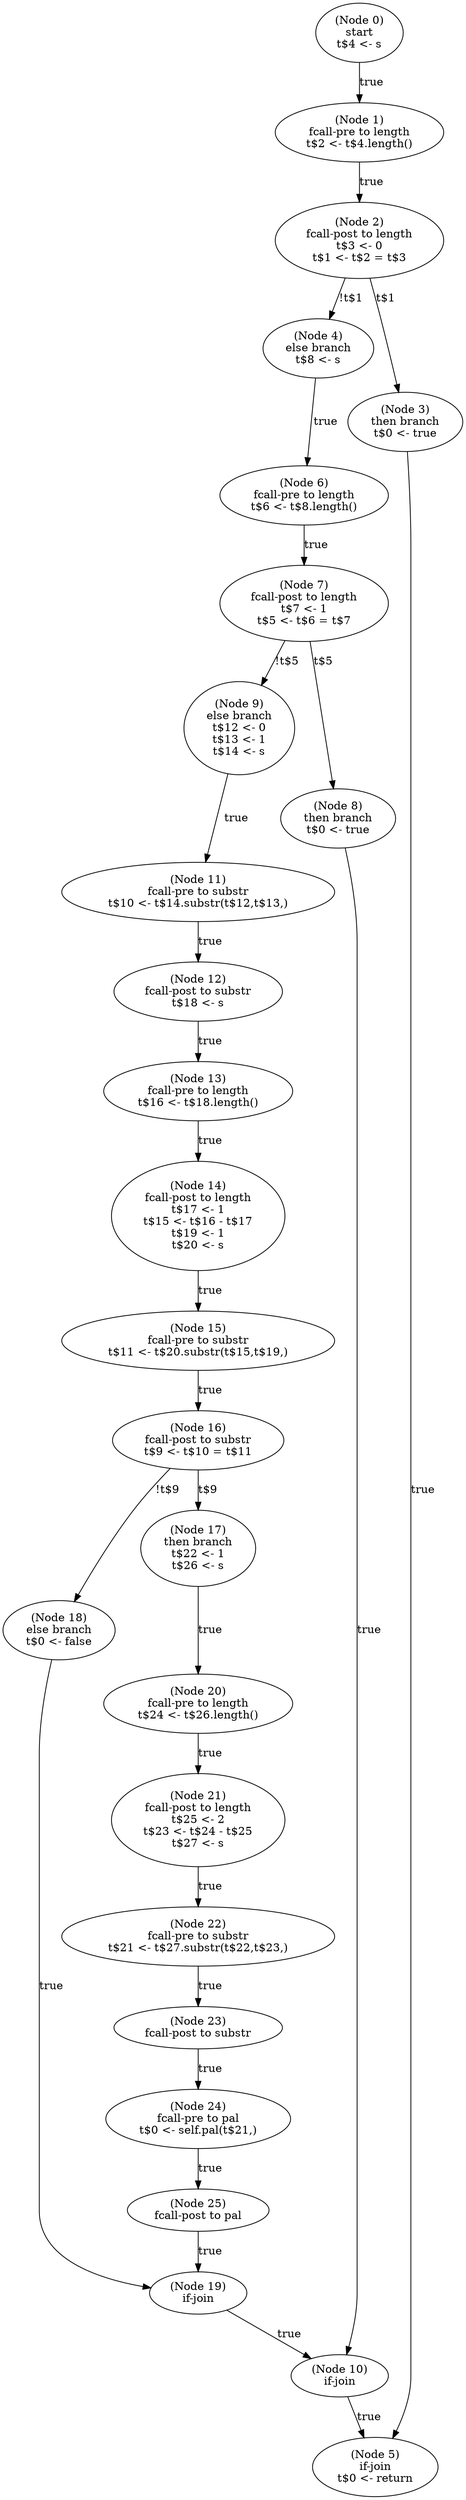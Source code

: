 digraph pal_pre {
  n0 [label="(Node 0)\nstart\nt$4 <- s\n"];
 n0 -> n1 [label="true"];
  n1 [label="(Node 1)\nfcall-pre to length\nt$2 <- t$4.length()\n"];
 n1 -> n2 [label="true"];
  n2 [label="(Node 2)\nfcall-post to length\nt$3 <- 0\nt$1 <- t$2 = t$3\n"];
 n2 -> n4 [label="!t$1"];
 n2 -> n3 [label="t$1"];
  n3 [label="(Node 3)\nthen branch\nt$0 <- true\n"];
 n3 -> n5 [label="true"];
  n4 [label="(Node 4)\nelse branch\nt$8 <- s\n"];
 n4 -> n6 [label="true"];
  n5 [label="(Node 5)\nif-join\nt$0 <- return\n"];
  n6 [label="(Node 6)\nfcall-pre to length\nt$6 <- t$8.length()\n"];
 n6 -> n7 [label="true"];
  n7 [label="(Node 7)\nfcall-post to length\nt$7 <- 1\nt$5 <- t$6 = t$7\n"];
 n7 -> n9 [label="!t$5"];
 n7 -> n8 [label="t$5"];
  n8 [label="(Node 8)\nthen branch\nt$0 <- true\n"];
 n8 -> n10 [label="true"];
  n9 [label="(Node 9)\nelse branch\nt$12 <- 0\nt$13 <- 1\nt$14 <- s\n"];
 n9 -> n11 [label="true"];
  n10 [label="(Node 10)\nif-join\n"];
 n10 -> n5 [label="true"];
  n11 [label="(Node 11)\nfcall-pre to substr\nt$10 <- t$14.substr(t$12,t$13,)\n"];
 n11 -> n12 [label="true"];
  n12 [label="(Node 12)\nfcall-post to substr\nt$18 <- s\n"];
 n12 -> n13 [label="true"];
  n13 [label="(Node 13)\nfcall-pre to length\nt$16 <- t$18.length()\n"];
 n13 -> n14 [label="true"];
  n14 [label="(Node 14)\nfcall-post to length\nt$17 <- 1\nt$15 <- t$16 - t$17\nt$19 <- 1\nt$20 <- s\n"];
 n14 -> n15 [label="true"];
  n15 [label="(Node 15)\nfcall-pre to substr\nt$11 <- t$20.substr(t$15,t$19,)\n"];
 n15 -> n16 [label="true"];
  n16 [label="(Node 16)\nfcall-post to substr\nt$9 <- t$10 = t$11\n"];
 n16 -> n18 [label="!t$9"];
 n16 -> n17 [label="t$9"];
  n17 [label="(Node 17)\nthen branch\nt$22 <- 1\nt$26 <- s\n"];
 n17 -> n20 [label="true"];
  n18 [label="(Node 18)\nelse branch\nt$0 <- false\n"];
 n18 -> n19 [label="true"];
  n19 [label="(Node 19)\nif-join\n"];
 n19 -> n10 [label="true"];
  n20 [label="(Node 20)\nfcall-pre to length\nt$24 <- t$26.length()\n"];
 n20 -> n21 [label="true"];
  n21 [label="(Node 21)\nfcall-post to length\nt$25 <- 2\nt$23 <- t$24 - t$25\nt$27 <- s\n"];
 n21 -> n22 [label="true"];
  n22 [label="(Node 22)\nfcall-pre to substr\nt$21 <- t$27.substr(t$22,t$23,)\n"];
 n22 -> n23 [label="true"];
  n23 [label="(Node 23)\nfcall-post to substr\n"];
 n23 -> n24 [label="true"];
  n24 [label="(Node 24)\nfcall-pre to pal\nt$0 <- self.pal(t$21,)\n"];
 n24 -> n25 [label="true"];
  n25 [label="(Node 25)\nfcall-post to pal\n"];
 n25 -> n19 [label="true"];
}
